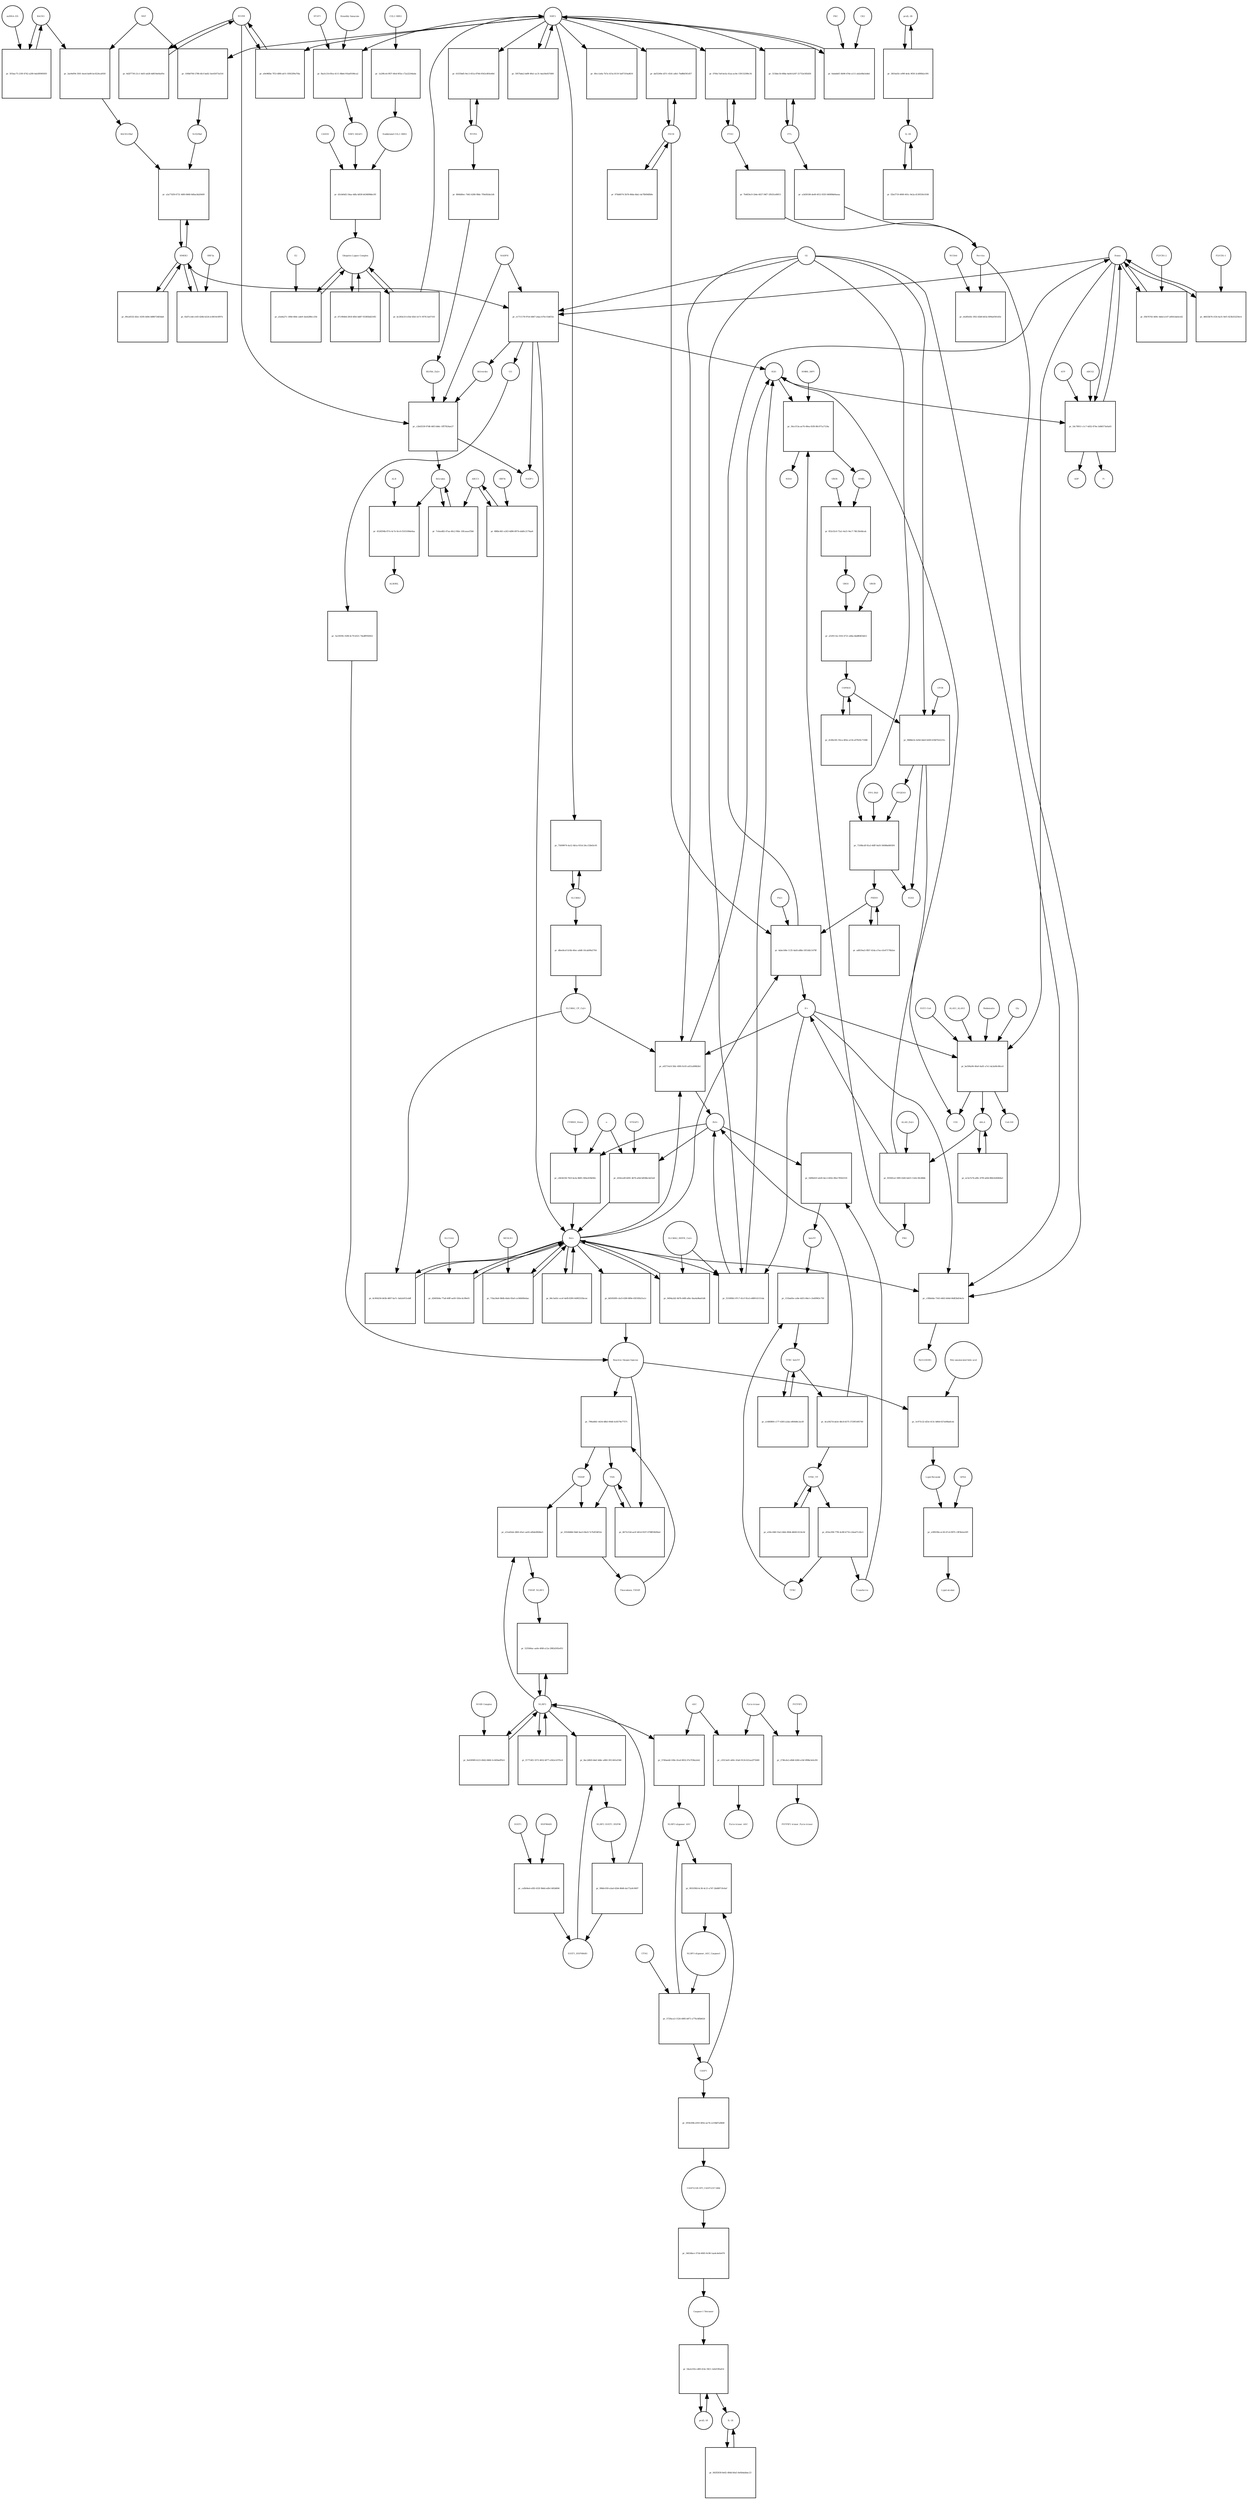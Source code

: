 strict digraph  {
Heme [annotation="urn_miriam_obo.chebi_CHEBI%3A30413", bipartite=0, cls="simple chemical", fontsize=4, label=Heme, shape=circle];
"pr_e1711178-97e4-4867-a4aa-b7fe11b4f32c" [annotation="", bipartite=1, cls=process, fontsize=4, label="pr_e1711178-97e4-4867-a4aa-b7fe11b4f32c", shape=square];
Biliverdin [annotation="urn_miriam_obo.chebi_CHEBI%3A17033", bipartite=0, cls="simple chemical", fontsize=4, label=Biliverdin, shape=circle];
HMOX1 [annotation="", bipartite=0, cls=macromolecule, fontsize=4, label=HMOX1, shape=circle];
O2 [annotation="urn_miriam_obo.chebi_CHEBI%3A15379", bipartite=0, cls="simple chemical", fontsize=4, label=O2, shape=circle];
NADPH [annotation="urn_miriam_obo.chebi_CHEBI%3A16474", bipartite=0, cls="simple chemical", fontsize=4, label=NADPH, shape=circle];
H2O [annotation="urn_miriam_obo.chebi_CHEBI%3A15377", bipartite=0, cls="simple chemical", fontsize=4, label=H2O, shape=circle];
"Fe2+" [annotation="urn_miriam_obo.chebi_CHEBI%3A29033", bipartite=0, cls="simple chemical", fontsize=4, label="Fe2+", shape=circle];
"NADP+" [annotation="urn_miriam_obo.chebi_CHEBI%3A18009", bipartite=0, cls="simple chemical", fontsize=4, label="NADP+", shape=circle];
CO [annotation="urn_miriam_obo.chebi_CHEBI%3A17245", bipartite=0, cls="simple chemical", fontsize=4, label=CO, shape=circle];
"pr_05b76742-469c-4ded-a147-a8561da0a1d2" [annotation="", bipartite=1, cls=process, fontsize=4, label="pr_05b76742-469c-4ded-a147-a8561da0a1d2", shape=square];
"FLVCR1-2" [annotation=urn_miriam_uniprot_Q9Y5Y0, bipartite=0, cls=macromolecule, fontsize=4, label="FLVCR1-2", shape=circle];
"pr_c2b43539-97d8-44f3-bb6c-1fff7824ae27" [annotation="", bipartite=1, cls=process, fontsize=4, label="pr_c2b43539-97d8-44f3-bb6c-1fff7824ae27", shape=square];
Bilirubin [annotation="urn_miriam_obo.chebi_CHEBI%3A16990", bipartite=0, cls="simple chemical", fontsize=4, label=Bilirubin, shape=circle];
BLVRB [annotation=urn_miriam_uniprot_P30043, bipartite=0, cls=macromolecule, fontsize=4, label=BLVRB, shape=circle];
"BLVRA_Zn2+" [annotation="urn_miriam_obo.chebi_CHEBI%3A29805|urn_miriam_uniprot_P53004", bipartite=0, cls=complex, fontsize=4, label="BLVRA_Zn2+", shape=circle];
"pr_7c6ea482-47aa-40c2-9fdc-10fcaeacf5b6" [annotation="", bipartite=1, cls=process, fontsize=4, label="pr_7c6ea482-47aa-40c2-9fdc-10fcaeacf5b6", shape=square];
ABCC1 [annotation="", bipartite=0, cls=macromolecule, fontsize=4, label=ABCC1, shape=circle];
"pr_4526594b-f57e-4c7e-9cc6-f103109de6aa" [annotation="", bipartite=1, cls=process, fontsize=4, label="pr_4526594b-f57e-4c7e-9cc6-f103109de6aa", shape=square];
ALB [annotation=urn_miriam_uniprot_P02768, bipartite=0, cls=macromolecule, fontsize=4, label=ALB, shape=circle];
"ALB/BIL" [annotation="urn_miriam_uniprot_P02768|urn_miriam_obo.chebi_CHEBI%3A16990", bipartite=0, cls=complex, fontsize=4, label="ALB/BIL", shape=circle];
NRF2 [annotation="", bipartite=0, cls=macromolecule, fontsize=4, label=NRF2, shape=circle];
"pr_100b0760-2786-4fcf-ba82-3ee45073a516" [annotation="", bipartite=1, cls=process, fontsize=4, label="pr_100b0760-2786-4fcf-ba82-3ee45073a516", shape=square];
MAF [annotation=urn_miriam_uniprot_O75444, bipartite=0, cls=macromolecule, fontsize=4, label=MAF, shape=circle];
"Nrf2/Maf" [annotation="", bipartite=0, cls=complex, fontsize=4, label="Nrf2/Maf", shape=circle];
"pr_2ae9ef94-3501-4ea4-ba90-bc0224caf450" [annotation="", bipartite=1, cls=process, fontsize=4, label="pr_2ae9ef94-3501-4ea4-ba90-bc0224caf450", shape=square];
BACH1 [annotation=urn_miriam_uniprot_O14867, bipartite=0, cls=macromolecule, fontsize=4, label=BACH1, shape=circle];
"BACH1/Maf" [annotation="", bipartite=0, cls=complex, fontsize=4, label="BACH1/Maf", shape=circle];
"pr_5f1bac75-21f0-4742-a200-0ab3f0905f05" [annotation="", bipartite=1, cls=process, fontsize=4, label="pr_5f1bac75-21f0-4742-a200-0ab3f0905f05", shape=square];
"miRNA-155" [annotation=urn_miriam_ncbigene_406947, bipartite=0, cls="nucleic acid feature", fontsize=4, label="miRNA-155", shape=circle];
"pr_a3a77d39-6731-44f6-8468-0d0acbb20409" [annotation="", bipartite=1, cls=process, fontsize=4, label="pr_a3a77d39-6731-44f6-8468-0d0acbb20409", shape=square];
PRIN9 [annotation="urn_miriam_obo.chebi_CHEBI%3A15430", bipartite=0, cls="simple chemical", fontsize=4, label=PRIN9, shape=circle];
"pr_4abe148e-1135-4afd-a8bb-1851db11478f" [annotation="", bipartite=1, cls=process, fontsize=4, label="pr_4abe148e-1135-4afd-a8bb-1851db11478f", shape=square];
FECH [annotation=urn_miriam_uniprot_P22830, bipartite=0, cls=macromolecule, fontsize=4, label=FECH, shape=circle];
"Pb2+" [annotation="urn_miriam_obo.chebi_CHEBI%3A27889", bipartite=0, cls="simple chemical", fontsize=4, label="Pb2+", shape=circle];
"H+" [annotation="urn_miriam_obo.chebi_CHEBI%3A15378", bipartite=0, cls="simple chemical", fontsize=4, label="H+", shape=circle];
"SUCC-CoA" [annotation="urn_miriam_obo.chebi_CHEBI%3A57292", bipartite=0, cls="simple chemical", fontsize=4, label="SUCC-CoA", shape=circle];
"pr_be594a94-40a0-4a81-a7e1-da3a06c86ce5" [annotation="", bipartite=1, cls=process, fontsize=4, label="pr_be594a94-40a0-4a81-a7e1-da3a06c86ce5", shape=square];
dALA [annotation="urn_miriam_obo.chebi_CHEBI%3A356416", bipartite=0, cls="simple chemical", fontsize=4, label=dALA, shape=circle];
ALAS1_ALAS2 [annotation="urn_miriam_uniprot_P13196|urn_miriam_uniprot_P22557", bipartite=0, cls=complex, fontsize=4, label=ALAS1_ALAS2, shape=circle];
Panhematin [annotation="urn_miriam_obo.chebi_CHEBI%3A50385", bipartite=0, cls="simple chemical", fontsize=4, label=Panhematin, shape=circle];
Gly [annotation="urn_miriam_obo.chebi_CHEBI%3A57305", bipartite=0, cls="simple chemical", fontsize=4, label=Gly, shape=circle];
"CoA-SH" [annotation="urn_miriam_obo.chebi_CHEBI%3A15346", bipartite=0, cls="simple chemical", fontsize=4, label="CoA-SH", shape=circle];
CO2 [annotation="urn_miriam_obo.chebi_CHEBI%3A16526", bipartite=0, cls="simple chemical", fontsize=4, label=CO2, shape=circle];
"pr_fba3c214-ffea-4111-8bb4-91baf0186ca2" [annotation="", bipartite=1, cls=process, fontsize=4, label="pr_fba3c214-ffea-4111-8bb4-91baf0186ca2", shape=square];
KEAP1 [annotation=urn_miriam_uniprot_Q14145, bipartite=0, cls=macromolecule, fontsize=4, label=KEAP1, shape=circle];
NRF2_KEAP1 [annotation="urn_miriam_uniprot_Q14145|urn_miriam_uniprot_Q16236", bipartite=0, cls=complex, fontsize=4, label=NRF2_KEAP1, shape=circle];
"Dimethly fumarate" [annotation="urn_miriam_obo.chebi_CHEBI%3A76004", bipartite=0, cls="simple chemical", fontsize=4, label="Dimethly fumarate", shape=circle];
"Ubiquitin Ligase Complex" [annotation="urn_miriam_uniprot_Q14145|urn_miriam_uniprot_Q15843|urn_miriam_uniprot_Q13618|urn_miriam_uniprot_P62877|urn_miriam_uniprot_Q16236|urn_miriam_uniprot_P0CG48|urn_miriam_pubmed_19940261|urn_miriam_interpro_IPR000608", bipartite=0, cls=complex, fontsize=4, label="Ubiquitin Ligase Complex", shape=circle];
"pr_67c9040d-2818-4fb5-bd87-93385bd210f2" [annotation="", bipartite=1, cls=process, fontsize=4, label="pr_67c9040d-2818-4fb5-bd87-93385bd210f2", shape=square];
"pr_f03581a2-59f0-43d5-bd23-11d2c30c88db" [annotation="", bipartite=1, cls=process, fontsize=4, label="pr_f03581a2-59f0-43d5-bd23-11d2c30c88db", shape=square];
PBG [annotation="urn_miriam_obo.chebi_CHEBI%3A58126", bipartite=0, cls="simple chemical", fontsize=4, label=PBG, shape=circle];
"ALAD_Zn2+" [annotation="urn_miriam_uniprot_P13716|urn_miriam_obo.chebi_CHEBI%3A29105", bipartite=0, cls=complex, fontsize=4, label="ALAD_Zn2+", shape=circle];
"pr_56ccf13a-ae76-49ea-81f8-80c971a7124a" [annotation="", bipartite=1, cls=process, fontsize=4, label="pr_56ccf13a-ae76-49ea-81f8-80c971a7124a", shape=square];
HMBL [annotation="urn_miriam_obo.chebi_CHEBI%3A57845", bipartite=0, cls="simple chemical", fontsize=4, label=HMBL, shape=circle];
HMBS_DIPY [annotation="urn_miriam_obo.chebi_CHEBI%3A36319|urn_miriam_uniprot_P08397", bipartite=0, cls=complex, fontsize=4, label=HMBS_DIPY, shape=circle];
"NH4+" [annotation="urn_miriam_obo.chebi_CHEBI%3A28938", bipartite=0, cls="simple chemical", fontsize=4, label="NH4+", shape=circle];
"pr_852cf2c0-72a1-4e21-9ec7-74fc5fe6dcab" [annotation="", bipartite=1, cls=process, fontsize=4, label="pr_852cf2c0-72a1-4e21-9ec7-74fc5fe6dcab", shape=square];
URO3 [annotation="urn_miriam_obo.chebi_CHEBI%3A15437", bipartite=0, cls="simple chemical", fontsize=4, label=URO3, shape=circle];
UROS [annotation=urn_miriam_uniprot_P10746, bipartite=0, cls=macromolecule, fontsize=4, label=UROS, shape=circle];
"pr_a529113a-3102-4721-a6ba-bbd8fdf24d12" [annotation="", bipartite=1, cls=process, fontsize=4, label="pr_a529113a-3102-4721-a6ba-bbd8fdf24d12", shape=square];
COPRO3 [annotation="urn_miriam_obo.chebi_CHEBI%3A15439", bipartite=0, cls="simple chemical", fontsize=4, label=COPRO3, shape=circle];
UROD [annotation=urn_miriam_uniprot_P06132, bipartite=0, cls=macromolecule, fontsize=4, label=UROD, shape=circle];
"pr_f888dcfe-b20d-4de9-b569-639d7622231c" [annotation="", bipartite=1, cls=process, fontsize=4, label="pr_f888dcfe-b20d-4de9-b569-639d7622231c", shape=square];
PPGEN9 [annotation="urn_miriam_obo.chebi_CHEBI%3A15435", bipartite=0, cls="simple chemical", fontsize=4, label=PPGEN9, shape=circle];
CPOX [annotation=urn_miriam_uniprot_P36551, bipartite=0, cls=macromolecule, fontsize=4, label=CPOX, shape=circle];
H2O2 [annotation="urn_miriam_obo.chebi_CHEBI%3A16240", bipartite=0, cls="simple chemical", fontsize=4, label=H2O2, shape=circle];
"pr_7330bcdf-81a3-46ff-9a03-56088a8603f4" [annotation="", bipartite=1, cls=process, fontsize=4, label="pr_7330bcdf-81a3-46ff-9a03-56088a8603f4", shape=square];
PPO_FAD [annotation="urn_miriam_obo.chebi_CHEBI%3A16238|urn_miriam_uniprot_P50336", bipartite=0, cls=complex, fontsize=4, label=PPO_FAD, shape=circle];
"pr_5957bda2-bd9f-49a1-ac31-4aa56e837d00" [annotation="", bipartite=1, cls=process, fontsize=4, label="pr_5957bda2-bd9f-49a1-ac31-4aa56e837d00", shape=square];
"pr_ec5e7e7b-af8c-47f9-afd4-88424260b9a5" [annotation="", bipartite=1, cls="uncertain process", fontsize=4, label="pr_ec5e7e7b-af8c-47f9-afd4-88424260b9a5", shape=square];
"pr_d149e301-93ca-483e-a154-a97829c71908" [annotation="", bipartite=1, cls="uncertain process", fontsize=4, label="pr_d149e301-93ca-483e-a154-a97829c71908", shape=square];
"pr_ad819ea5-0fb7-41da-a7ea-e5e47176b2ee" [annotation="", bipartite=1, cls="uncertain process", fontsize=4, label="pr_ad819ea5-0fb7-41da-a7ea-e5e47176b2ee", shape=square];
"Poly-unsaturated fatty acid" [annotation="urn_miriam_obo.chebi_CHEBI%3A26208", bipartite=0, cls="simple chemical", fontsize=4, label="Poly-unsaturated fatty acid", shape=circle];
"pr_3c073c22-d25e-413c-b80d-027a00ba6cdc" [annotation="", bipartite=1, cls=process, fontsize=4, label="pr_3c073c22-d25e-413c-b80d-027a00ba6cdc", shape=square];
"Lipid Peroxide" [annotation="urn_miriam_obo.chebi_CHEBI%3A61051", bipartite=0, cls="simple chemical", fontsize=4, label="Lipid Peroxide", shape=circle];
"Reactive Oxygen Species" [annotation="urn_miriam_obo.chebi_CHEBI%3A26523", bipartite=0, cls="simple chemical", fontsize=4, label="Reactive Oxygen Species", shape=circle];
"pr_c5fbb44a-7343-4463-b04d-06df2b454e3c" [annotation="", bipartite=1, cls=process, fontsize=4, label="pr_c5fbb44a-7343-4463-b04d-06df2b454e3c", shape=square];
"Fe(3+)O(OH)" [annotation="urn_miriam_obo.chebi_CHEBI%3A78619", bipartite=0, cls="simple chemical", fontsize=4, label="Fe(3+)O(OH)", shape=circle];
Ferritin [annotation=urn_miriam_uniprot_P02794, bipartite=0, cls=complex, fontsize=4, label=Ferritin, shape=circle];
"pr_6c904256-b63b-4807-ba7c-3ab2e915cddf" [annotation="", bipartite=1, cls=process, fontsize=4, label="pr_6c904256-b63b-4807-ba7c-3ab2e915cddf", shape=square];
"SLC40A1_CP_Cu2+" [annotation="urn_miriam_uniprot_P00450|urn_miriam_uniprot_Q9NP59|urn_miriam_obo.chebi_CHEBI%3A29036", bipartite=0, cls=complex, fontsize=4, label="SLC40A1_CP_Cu2+", shape=circle];
"pr_e65714c8-5fdc-49f4-9c65-a431a498b5b1" [annotation="", bipartite=1, cls=process, fontsize=4, label="pr_e65714c8-5fdc-49f4-9c65-a431a498b5b1", shape=square];
"Fe3+" [annotation="urn_miriam_obo.chebi_CHEBI%3A29034", bipartite=0, cls="simple chemical", fontsize=4, label="Fe3+", shape=circle];
SLC40A1 [annotation=urn_miriam_ncbigene_30061, bipartite=0, cls="nucleic acid feature", fontsize=4, label=SLC40A1, shape=circle];
"pr_75699074-4a12-4b1a-931d-24cc53b43c05" [annotation="", bipartite=1, cls=process, fontsize=4, label="pr_75699074-4a12-4b1a-931d-24cc53b43c05", shape=square];
FTH1 [annotation=urn_miriam_ncbigene_2495, bipartite=0, cls="nucleic acid feature", fontsize=4, label=FTH1, shape=circle];
"pr_0764c7a8-be5a-41aa-ac8e-159132398c34" [annotation="", bipartite=1, cls=process, fontsize=4, label="pr_0764c7a8-be5a-41aa-ac8e-159132398c34", shape=square];
FTL [annotation=urn_miriam_ncbigene_2512, bipartite=0, cls="nucleic acid feature", fontsize=4, label=FTL, shape=circle];
"pr_515bbc54-68ba-4a0d-b347-21752e585d56" [annotation="", bipartite=1, cls=process, fontsize=4, label="pr_515bbc54-68ba-4a0d-b347-21752e585d56", shape=square];
"pr_7b4654c9-1b4e-4027-94f7-1ffd31e80f15" [annotation="", bipartite=1, cls=process, fontsize=4, label="pr_7b4654c9-1b4e-4027-94f7-1ffd31e80f15", shape=square];
"pr_a3d30180-de49-4f12-935f-04089bb9aeaa" [annotation="", bipartite=1, cls=process, fontsize=4, label="pr_a3d30180-de49-4f12-935f-04089bb9aeaa", shape=square];
"pr_daf3249e-d37c-4541-a4b1-7bd8bf361d57" [annotation="", bipartite=1, cls=process, fontsize=4, label="pr_daf3249e-d37c-4541-a4b1-7bd8bf361d57", shape=square];
"pr_97bb8074-5b78-48da-8da1-de7fb09dfb9e" [annotation="", bipartite=1, cls=process, fontsize=4, label="pr_97bb8074-5b78-48da-8da1-de7fb09dfb9e", shape=square];
"pr_09ca6532-d2ec-4295-b49e-b88672483da6" [annotation="", bipartite=1, cls=process, fontsize=4, label="pr_09ca6532-d2ec-4295-b49e-b88672483da6", shape=square];
BLVRA [annotation=urn_miriam_ncbigene_644, bipartite=0, cls="nucleic acid feature", fontsize=4, label=BLVRA, shape=circle];
"pr_61f35bd5-9ec3-451a-87b6-0543c893e40d" [annotation="", bipartite=1, cls=process, fontsize=4, label="pr_61f35bd5-9ec3-451a-87b6-0543c893e40d", shape=square];
"pr_a9e96fbe-7f53-4f80-ab7c-93923f9a7f4a" [annotation="", bipartite=1, cls=process, fontsize=4, label="pr_a9e96fbe-7f53-4f80-ab7c-93923f9a7f4a", shape=square];
"pr_6d2f7730-21c1-4d1f-ab28-4d819a64a95e" [annotation="", bipartite=1, cls=process, fontsize=4, label="pr_6d2f7730-21c1-4d1f-ab28-4d819a64a95e", shape=square];
"pr_8846d0ec-7d43-4280-98dc-7f0efb5de1d4" [annotation="", bipartite=1, cls=process, fontsize=4, label="pr_8846d0ec-7d43-4280-98dc-7f0efb5de1d4", shape=square];
"pr_d8ee8cef-b14b-40ec-a6d6-16cab99a5764" [annotation="", bipartite=1, cls=process, fontsize=4, label="pr_d8ee8cef-b14b-40ec-a6d6-16cab99a5764", shape=square];
"pr_eb285d3e-1f62-42b8-b63a-fd94a0561d5e" [annotation="", bipartite=1, cls=process, fontsize=4, label="pr_eb285d3e-1f62-42b8-b63a-fd94a0561d5e", shape=square];
NCOA4 [annotation=urn_miriam_uniprot_Q13772, bipartite=0, cls=macromolecule, fontsize=4, label=NCOA4, shape=circle];
"pr_c8434336-7fe9-4a3a-8685-360a203bf40c" [annotation="", bipartite=1, cls=process, fontsize=4, label="pr_c8434336-7fe9-4a3a-8685-360a203bf40c", shape=square];
CYBRD1_Heme [annotation="urn_miriam_uniprot_Q53TN4|urn_miriam_obo.chebi_CHEBI%3A30413", bipartite=0, cls=complex, fontsize=4, label=CYBRD1_Heme, shape=circle];
"e-" [annotation="urn_miriam_obo.chebi_CHEBI%3A10545", bipartite=0, cls="simple chemical", fontsize=4, label="e-", shape=circle];
"pr_d2605b9a-77a8-40ff-ae05-55fec4c99e01" [annotation="", bipartite=1, cls=process, fontsize=4, label="pr_d2605b9a-77a8-40ff-ae05-55fec4c99e01", shape=square];
SLC11A2 [annotation=urn_miriam_uniprot_P49281, bipartite=0, cls=macromolecule, fontsize=4, label=SLC11A2, shape=circle];
"pr_e3f8199a-ec30-47cd-997f-c3ff3b2ee5f9" [annotation="", bipartite=1, cls=process, fontsize=4, label="pr_e3f8199a-ec30-47cd-997f-c3ff3b2ee5f9", shape=square];
"Lipid alcohol" [annotation="urn_miriam_obo.chebi_CHEBI%3A24026", bipartite=0, cls="simple chemical", fontsize=4, label="Lipid alcohol", shape=circle];
GPX4 [annotation=urn_miriam_uniprot_P36969, bipartite=0, cls=macromolecule, fontsize=4, label=GPX4, shape=circle];
"pr_92d7ccdd-ce05-426b-b224-ec8610c6f97e" [annotation="", bipartite=1, cls=process, fontsize=4, label="pr_92d7ccdd-ce05-426b-b224-ec8610c6f97e", shape=square];
ORF3a [annotation="urn_miriam_uniprot_P0DTC3|urn_miriam_taxonomy_2697049", bipartite=0, cls=macromolecule, fontsize=4, label=ORF3a, shape=circle];
"pr_b8185095-cbc9-43f6-889e-65f185b31a1c" [annotation="", bipartite=1, cls=process, fontsize=4, label="pr_b8185095-cbc9-43f6-889e-65f185b31a1c", shape=square];
"pr_886bc461-e263-4d96-8974-ebd0c2179aa6" [annotation="", bipartite=1, cls=process, fontsize=4, label="pr_886bc461-e263-4d96-8974-ebd0c2179aa6", shape=square];
ORF9c [annotation=urn_miriam_taxonomy_2697049, bipartite=0, cls=macromolecule, fontsize=4, label=ORF9c, shape=circle];
CUL3_RBX1 [annotation="urn_miriam_uniprot_Q13618|urn_miriam_uniprot_P62877", bipartite=0, cls=complex, fontsize=4, label=CUL3_RBX1, shape=circle];
"pr_1a29fce4-9f37-4fed-9f3a-c72a22244ada" [annotation="", bipartite=1, cls=process, fontsize=4, label="pr_1a29fce4-9f37-4fed-9f3a-c72a22244ada", shape=square];
"Neddylated CUL3_RBX1" [annotation="urn_miriam_uniprot_Q15843|urn_miriam_uniprot_Q13618|urn_miriam_uniprot_P62877", bipartite=0, cls=complex, fontsize=4, label="Neddylated CUL3_RBX1", shape=circle];
"pr_00cc1a6a-7b7a-415a-8119-5a87310ad616" [annotation="", bipartite=1, cls=process, fontsize=4, label="pr_00cc1a6a-7b7a-415a-8119-5a87310ad616", shape=square];
"pr_d3cb64d5-54aa-4dfa-b838-b434898de1f0" [annotation="", bipartite=1, cls=process, fontsize=4, label="pr_d3cb64d5-54aa-4dfa-b838-b434898de1f0", shape=square];
CAND1 [annotation=urn_miriam_uniprot_Q86VP6, bipartite=0, cls=macromolecule, fontsize=4, label=CAND1, shape=circle];
E2 [annotation=urn_miriam_interpro_IPR000608, bipartite=0, cls=macromolecule, fontsize=4, label=E2, shape=circle];
"pr_a5a8a27c-180d-49dc-ade9-3aeb288cc25b" [annotation="", bipartite=1, cls=process, fontsize=4, label="pr_a5a8a27c-180d-49dc-ade9-3aeb288cc25b", shape=square];
"pr_0ababbf1-6b96-47de-a111-ab2e68a5ebb1" [annotation="", bipartite=1, cls=process, fontsize=4, label="pr_0ababbf1-6b96-47de-a111-ab2e68a5ebb1", shape=square];
PKC [annotation="urn_miriam_pubmed_12198130|urn_miriam_interpro_IPR012233", bipartite=0, cls=macromolecule, fontsize=4, label=PKC, shape=circle];
CK2 [annotation="", bipartite=0, cls=macromolecule, fontsize=4, label=CK2, shape=circle];
"pr_46633b76-cf24-4a31-9ef1-823b352256c4" [annotation="", bipartite=1, cls=process, fontsize=4, label="pr_46633b76-cf24-4a31-9ef1-823b352256c4", shape=square];
"FLVCR1-1" [annotation=urn_miriam_uniprot_Q9Y5Y0, bipartite=0, cls=macromolecule, fontsize=4, label="FLVCR1-1", shape=circle];
"pr_54c78911-c1c7-4d52-874e-5d46573e0a63" [annotation="", bipartite=1, cls=process, fontsize=4, label="pr_54c78911-c1c7-4d52-874e-5d46573e0a63", shape=square];
ABCG2 [annotation=urn_miriam_uniprot_Q9UNQ0, bipartite=0, cls="macromolecule multimer", fontsize=4, label=ABCG2, shape=circle];
ATP [annotation="urn_miriam_obo.chebi_CHEBI%3A30616", bipartite=0, cls="simple chemical", fontsize=4, label=ATP, shape=circle];
Pi [annotation="urn_miriam_obo.chebi_CHEBI%3A18367", bipartite=0, cls="simple chemical", fontsize=4, label=Pi, shape=circle];
ADP [annotation="urn_miriam_obo.chebi_CHEBI%3A456216", bipartite=0, cls="simple chemical", fontsize=4, label=ADP, shape=circle];
"pr_9494a2d2-4b7b-44f6-afbc-8aa4a9ba61d6" [annotation="", bipartite=1, cls=process, fontsize=4, label="pr_9494a2d2-4b7b-44f6-afbc-8aa4a9ba61d6", shape=square];
"SLC40A1_HEPH_Cu2+" [annotation="urn_miriam_uniprot_Q9BQS7|urn_miriam_uniprot_Q9NP59|urn_miriam_obo.chebi_CHEBI%3A28694", bipartite=0, cls=complex, fontsize=4, label="SLC40A1_HEPH_Cu2+", shape=circle];
"pr_f21000b1-87c7-41cf-91a3-e889141151da" [annotation="", bipartite=1, cls=process, fontsize=4, label="pr_f21000b1-87c7-41cf-91a3-e889141151da", shape=square];
"pr_5499e61f-ab29-4ec2-b92e-89a178562318" [annotation="", bipartite=1, cls=process, fontsize=4, label="pr_5499e61f-ab29-4ec2-b92e-89a178562318", shape=square];
Transferrin [annotation=urn_miriam_uniprot_P02787, bipartite=0, cls=macromolecule, fontsize=4, label=Transferrin, shape=circle];
holoTF [annotation="urn_miriam_uniprot_P02787|urn_miriam_obo.chebi_CHEBI%3A29034", bipartite=0, cls=complex, fontsize=4, label=holoTF, shape=circle];
TFRC [annotation=urn_miriam_uniprot_P02786, bipartite=0, cls="macromolecule multimer", fontsize=4, label=TFRC, shape=circle];
"pr_151ba65e-ce8e-4d15-84e1-c3e49963c750" [annotation="", bipartite=1, cls=process, fontsize=4, label="pr_151ba65e-ce8e-4d15-84e1-c3e49963c750", shape=square];
TFRC_holoTF [annotation="urn_miriam_uniprot_P02787|urn_miriam_obo.chebi_CHEBI%3A29034|urn_miriam_uniprot_P02786", bipartite=0, cls=complex, fontsize=4, label=TFRC_holoTF, shape=circle];
"pr_a1480800-c177-4305-a2da-e80448c2ac0f" [annotation="", bipartite=1, cls=process, fontsize=4, label="pr_a1480800-c177-4305-a2da-e80448c2ac0f", shape=square];
"pr_4ca3627d-da5e-48c8-b575-3729f1495740" [annotation="", bipartite=1, cls=process, fontsize=4, label="pr_4ca3627d-da5e-48c8-b575-3729f1495740", shape=square];
TFRC_TF [annotation="urn_miriam_uniprot_P02787|urn_miriam_uniprot_P02786", bipartite=0, cls=complex, fontsize=4, label=TFRC_TF, shape=circle];
"pr_d1fdced9-b091-4676-af4d-b858bc4ef2e8" [annotation="", bipartite=1, cls=process, fontsize=4, label="pr_d1fdced9-b091-4676-af4d-b858bc4ef2e8", shape=square];
STEAP3 [annotation=urn_miriam_uniprot_Q658P3, bipartite=0, cls=macromolecule, fontsize=4, label=STEAP3, shape=circle];
"pr_71ba34e6-9b0b-44eb-93a0-ce346600ebac" [annotation="", bipartite=1, cls=process, fontsize=4, label="pr_71ba34e6-9b0b-44eb-93a0-ce346600ebac", shape=square];
MCOLN1 [annotation=urn_miriam_uniprot_Q9GZU1, bipartite=0, cls=macromolecule, fontsize=4, label=MCOLN1, shape=circle];
"pr_66c3a02c-ecef-4ef8-8395-649f2555bcee" [annotation="", bipartite=1, cls=process, fontsize=4, label="pr_66c3a02c-ecef-4ef8-8395-649f2555bcee", shape=square];
"pr_a59cc840-53a3-4bfe-8fd4-db9411fc0e3d" [annotation="", bipartite=1, cls=process, fontsize=4, label="pr_a59cc840-53a3-4bfe-8fd4-db9411fc0e3d", shape=square];
"pr_d55ecf06-77f6-4c88-b77d-c24aef7c20c2" [annotation="", bipartite=1, cls=process, fontsize=4, label="pr_d55ecf06-77f6-4c88-b77d-c24aef7c20c2", shape=square];
"pr_bc283e33-e35d-43b1-b17c-f07fc3a47103" [annotation="", bipartite=1, cls=process, fontsize=4, label="pr_bc283e33-e35d-43b1-b17c-f07fc3a47103", shape=square];
Thioredoxin_TXNIP [annotation="urn_miriam_uniprot_P10599|urn_miriam_uniprot_Q9H3M7", bipartite=0, cls=complex, fontsize=4, label=Thioredoxin_TXNIP, shape=circle];
"pr_799a4841-4434-48b3-90d0-4c8579e77571" [annotation="", bipartite=1, cls=process, fontsize=4, label="pr_799a4841-4434-48b3-90d0-4c8579e77571", shape=square];
TXNIP [annotation=urn_miriam_uniprot_Q9H3M7, bipartite=0, cls=macromolecule, fontsize=4, label=TXNIP, shape=circle];
TXN [annotation=urn_miriam_uniprot_P10599, bipartite=0, cls=macromolecule, fontsize=4, label=TXN, shape=circle];
NLRP3 [annotation=urn_miriam_uniprot_Q96P20, bipartite=0, cls=macromolecule, fontsize=4, label=NLRP3, shape=circle];
"pr_0e45f089-b123-49d2-8484-5c445beff9c6" [annotation="", bipartite=1, cls=process, fontsize=4, label="pr_0e45f089-b123-49d2-8484-5c445beff9c6", shape=square];
"Nf-KB Complex" [annotation="urn_miriam_uniprot_P19838|urn_miriam_uniprot_Q04206|urn_miriam_uniprot_Q00653", bipartite=0, cls=complex, fontsize=4, label="Nf-KB Complex", shape=circle];
"pr_f17714f2-3372-4652-bf77-e562e147f5c6" [annotation="", bipartite=1, cls=process, fontsize=4, label="pr_f17714f2-3372-4652-bf77-e562e147f5c6", shape=square];
"pr_6673c53d-aa1f-461d-9107-0788f382f6ed" [annotation="", bipartite=1, cls=process, fontsize=4, label="pr_6673c53d-aa1f-461d-9107-0788f382f6ed", shape=square];
"pr_03549d8d-5bbf-4ae3-84c8-7e7b3f34f52e" [annotation="", bipartite=1, cls=process, fontsize=4, label="pr_03549d8d-5bbf-4ae3-84c8-7e7b3f34f52e", shape=square];
HSP90AB1 [annotation=urn_miriam_uniprot_P08238, bipartite=0, cls=macromolecule, fontsize=4, label=HSP90AB1, shape=circle];
"pr_cefb04e4-ef83-433f-9b6d-ed9c1483d696" [annotation="", bipartite=1, cls=process, fontsize=4, label="pr_cefb04e4-ef83-433f-9b6d-ed9c1483d696", shape=square];
SUGT1 [annotation=urn_miriam_uniprot_Q9Y2Z0, bipartite=0, cls=macromolecule, fontsize=4, label=SUGT1, shape=circle];
SUGT1_HSP90AB1 [annotation="urn_miriam_uniprot_P08238|urn_miriam_uniprot_Q9Y2Z0", bipartite=0, cls=complex, fontsize=4, label=SUGT1_HSP90AB1, shape=circle];
"pr_8ac2dfd5-b4ef-4dbc-a960-3911461ef346" [annotation="", bipartite=1, cls=process, fontsize=4, label="pr_8ac2dfd5-b4ef-4dbc-a960-3911461ef346", shape=square];
NLRP3_SUGT1_HSP90 [annotation="urn_miriam_uniprot_P08238|urn_miriam_uniprot_Q96P20|urn_miriam_uniprot_Q9Y2Z0", bipartite=0, cls=complex, fontsize=4, label=NLRP3_SUGT1_HSP90, shape=circle];
"pr_e51a83eb-2865-45a1-aa92-af6de0f60be5" [annotation="", bipartite=1, cls=process, fontsize=4, label="pr_e51a83eb-2865-45a1-aa92-af6de0f60be5", shape=square];
TXNIP_NLRP3 [annotation="urn_miriam_uniprot_Q9H3M7|urn_miriam_uniprot_Q96P20", bipartite=0, cls=complex, fontsize=4, label=TXNIP_NLRP3, shape=circle];
"pr_5740aedd-100e-41a4-9832-07a7f38a2eb2" [annotation="", bipartite=1, cls=process, fontsize=4, label="pr_5740aedd-100e-41a4-9832-07a7f38a2eb2", shape=square];
ASC [annotation=urn_miriam_uniprot_Q9ULZ3, bipartite=0, cls=macromolecule, fontsize=4, label=ASC, shape=circle];
"NLRP3 oligomer_ASC" [annotation="urn_miriam_uniprot_Q9ULZ3|urn_miriam_obo.chebi_CHEBI%3A36080", bipartite=0, cls=complex, fontsize=4, label="NLRP3 oligomer_ASC", shape=circle];
"pr_9931f0fd-6c36-4c21-a747-2b488719c6ef" [annotation="", bipartite=1, cls=process, fontsize=4, label="pr_9931f0fd-6c36-4c21-a747-2b488719c6ef", shape=square];
CASP1 [annotation=urn_miriam_uniprot_P29466, bipartite=0, cls=macromolecule, fontsize=4, label=CASP1, shape=circle];
"NLRP3 oligomer_ASC_Caspase1" [annotation="urn_miriam_uniprot_P29466|urn_miriam_uniprot_Q9ULZ3", bipartite=0, cls=complex, fontsize=4, label="NLRP3 oligomer_ASC_Caspase1", shape=circle];
"pr_c9313a01-e60c-43a0-9124-621aa2f75049" [annotation="", bipartite=1, cls=process, fontsize=4, label="pr_c9313a01-e60c-43a0-9124-621aa2f75049", shape=square];
"Pyrin trimer" [annotation=urn_miriam_uniprot_O15553, bipartite=0, cls=complex, fontsize=4, label="Pyrin trimer", shape=circle];
"Pyrin trimer_ASC" [annotation="urn_miriam_uniprot_O15553|urn_miriam_uniprot_Q9ULZ3", bipartite=0, cls=complex, fontsize=4, label="Pyrin trimer_ASC", shape=circle];
"pr_274fa3e2-e8b8-4266-a1bf-0f88e3efa391" [annotation="", bipartite=1, cls=process, fontsize=4, label="pr_274fa3e2-e8b8-4266-a1bf-0f88e3efa391", shape=square];
PSTPIP1 [annotation=urn_miriam_uniprot_O43586, bipartite=0, cls="macromolecule multimer", fontsize=4, label=PSTPIP1, shape=circle];
"PSTPIP1 trimer_Pyrin trimer" [annotation="urn_miriam_uniprot_O15553|urn_miriam_uniprot_O43586", bipartite=0, cls=complex, fontsize=4, label="PSTPIP1 trimer_Pyrin trimer", shape=circle];
"pr_5729aca3-1526-4085-b871-a776cbfbb62d" [annotation="", bipartite=1, cls=process, fontsize=4, label="pr_5729aca3-1526-4085-b871-a776cbfbb62d", shape=square];
CTSG [annotation=urn_miriam_uniprot_P08311, bipartite=0, cls=macromolecule, fontsize=4, label=CTSG, shape=circle];
"pr_5f59c69b-e910-495e-ae74-ce10b87a9668" [annotation="", bipartite=1, cls=process, fontsize=4, label="pr_5f59c69b-e910-495e-ae74-ce10b87a9668", shape=square];
"CASP1(120-197)_CASP1(317-404)" [annotation=urn_miriam_uniprot_P29466, bipartite=0, cls=complex, fontsize=4, label="CASP1(120-197)_CASP1(317-404)", shape=circle];
"pr_34034bce-373d-4005-9c98-1aa4c4e0e670" [annotation="", bipartite=1, cls=process, fontsize=4, label="pr_34034bce-373d-4005-9c98-1aa4c4e0e670", shape=square];
"Caspase-1 Tetramer" [annotation=urn_miriam_uniprot_P29466, bipartite=0, cls="complex multimer", fontsize=4, label="Caspase-1 Tetramer", shape=circle];
"proIL-1B" [annotation=urn_miriam_uniprot_P01584, bipartite=0, cls=macromolecule, fontsize=4, label="proIL-1B", shape=circle];
"pr_3810a03c-e99f-4e4c-9f30-3c4f80b2c091" [annotation="", bipartite=1, cls=process, fontsize=4, label="pr_3810a03c-e99f-4e4c-9f30-3c4f80b2c091", shape=square];
"IL-1B" [annotation=urn_miriam_uniprot_P01584, bipartite=0, cls=macromolecule, fontsize=4, label="IL-1B", shape=circle];
"pr_f2bcf719-4060-401c-9e2a-d130550c0166" [annotation="", bipartite=1, cls="omitted process", fontsize=4, label="pr_f2bcf719-4060-401c-9e2a-d130550c0166", shape=square];
"pr_525566ac-aa0e-4f48-a12a-2982d185e051" [annotation="", bipartite=1, cls=process, fontsize=4, label="pr_525566ac-aa0e-4f48-a12a-2982d185e051", shape=square];
"proIL-18" [annotation=urn_miriam_uniprot_Q14116, bipartite=0, cls=macromolecule, fontsize=4, label="proIL-18", shape=circle];
"pr_54a2c01b-cd00-414c-9411-2efef1ffad14" [annotation="", bipartite=1, cls=process, fontsize=4, label="pr_54a2c01b-cd00-414c-9411-2efef1ffad14", shape=square];
"IL-18" [annotation=urn_miriam_uniprot_Q14116, bipartite=0, cls=macromolecule, fontsize=4, label="IL-18", shape=circle];
"pr_843f2658-8e62-49dd-b0a5-6e6b4abbac23" [annotation="", bipartite=1, cls="omitted process", fontsize=4, label="pr_843f2658-8e62-49dd-b0a5-6e6b4abbac23", shape=square];
"pr_5a33039c-02f8-4c70-b521-74edff956922" [annotation="", bipartite=1, cls=process, fontsize=4, label="pr_5a33039c-02f8-4c70-b521-74edff956922", shape=square];
"pr_99b0c059-a3ad-42b4-86d6-da172a9c9697" [annotation="", bipartite=1, cls=process, fontsize=4, label="pr_99b0c059-a3ad-42b4-86d6-da172a9c9697", shape=square];
Heme -> "pr_e1711178-97e4-4867-a4aa-b7fe11b4f32c"  [annotation="", interaction_type=consumption];
Heme -> "pr_05b76742-469c-4ded-a147-a8561da0a1d2"  [annotation="", interaction_type=consumption];
Heme -> "pr_be594a94-40a0-4a81-a7e1-da3a06c86ce5"  [annotation=urn_miriam_pubmed_25446301, interaction_type=inhibition];
Heme -> "pr_46633b76-cf24-4a31-9ef1-823b352256c4"  [annotation="", interaction_type=consumption];
Heme -> "pr_54c78911-c1c7-4d52-874e-5d46573e0a63"  [annotation="", interaction_type=consumption];
"pr_e1711178-97e4-4867-a4aa-b7fe11b4f32c" -> Biliverdin  [annotation="", interaction_type=production];
"pr_e1711178-97e4-4867-a4aa-b7fe11b4f32c" -> H2O  [annotation="", interaction_type=production];
"pr_e1711178-97e4-4867-a4aa-b7fe11b4f32c" -> "Fe2+"  [annotation="", interaction_type=production];
"pr_e1711178-97e4-4867-a4aa-b7fe11b4f32c" -> "NADP+"  [annotation="", interaction_type=production];
"pr_e1711178-97e4-4867-a4aa-b7fe11b4f32c" -> CO  [annotation="", interaction_type=production];
Biliverdin -> "pr_c2b43539-97d8-44f3-bb6c-1fff7824ae27"  [annotation="", interaction_type=consumption];
HMOX1 -> "pr_e1711178-97e4-4867-a4aa-b7fe11b4f32c"  [annotation="", interaction_type=catalysis];
HMOX1 -> "pr_a3a77d39-6731-44f6-8468-0d0acbb20409"  [annotation="", interaction_type=consumption];
HMOX1 -> "pr_09ca6532-d2ec-4295-b49e-b88672483da6"  [annotation="", interaction_type=consumption];
HMOX1 -> "pr_92d7ccdd-ce05-426b-b224-ec8610c6f97e"  [annotation="", interaction_type=consumption];
O2 -> "pr_e1711178-97e4-4867-a4aa-b7fe11b4f32c"  [annotation="", interaction_type=consumption];
O2 -> "pr_f888dcfe-b20d-4de9-b569-639d7622231c"  [annotation="", interaction_type=consumption];
O2 -> "pr_7330bcdf-81a3-46ff-9a03-56088a8603f4"  [annotation="", interaction_type=consumption];
O2 -> "pr_c5fbb44a-7343-4463-b04d-06df2b454e3c"  [annotation="", interaction_type=consumption];
O2 -> "pr_e65714c8-5fdc-49f4-9c65-a431a498b5b1"  [annotation="", interaction_type=consumption];
O2 -> "pr_f21000b1-87c7-41cf-91a3-e889141151da"  [annotation="", interaction_type=consumption];
NADPH -> "pr_e1711178-97e4-4867-a4aa-b7fe11b4f32c"  [annotation="", interaction_type=consumption];
NADPH -> "pr_c2b43539-97d8-44f3-bb6c-1fff7824ae27"  [annotation="", interaction_type=consumption];
H2O -> "pr_56ccf13a-ae76-49ea-81f8-80c971a7124a"  [annotation="", interaction_type=consumption];
H2O -> "pr_54c78911-c1c7-4d52-874e-5d46573e0a63"  [annotation="", interaction_type=consumption];
"Fe2+" -> "pr_4abe148e-1135-4afd-a8bb-1851db11478f"  [annotation="", interaction_type=consumption];
"Fe2+" -> "pr_c5fbb44a-7343-4463-b04d-06df2b454e3c"  [annotation="", interaction_type=consumption];
"Fe2+" -> "pr_6c904256-b63b-4807-ba7c-3ab2e915cddf"  [annotation="", interaction_type=consumption];
"Fe2+" -> "pr_e65714c8-5fdc-49f4-9c65-a431a498b5b1"  [annotation="", interaction_type=consumption];
"Fe2+" -> "pr_d2605b9a-77a8-40ff-ae05-55fec4c99e01"  [annotation="", interaction_type=consumption];
"Fe2+" -> "pr_b8185095-cbc9-43f6-889e-65f185b31a1c"  [annotation="urn_miriam_pubmed_26794443|urn_miriam_pubmed_30692038", interaction_type=catalysis];
"Fe2+" -> "pr_9494a2d2-4b7b-44f6-afbc-8aa4a9ba61d6"  [annotation="", interaction_type=consumption];
"Fe2+" -> "pr_f21000b1-87c7-41cf-91a3-e889141151da"  [annotation="", interaction_type=consumption];
"Fe2+" -> "pr_71ba34e6-9b0b-44eb-93a0-ce346600ebac"  [annotation="", interaction_type=consumption];
"Fe2+" -> "pr_66c3a02c-ecef-4ef8-8395-649f2555bcee"  [annotation="", interaction_type=consumption];
CO -> "pr_5a33039c-02f8-4c70-b521-74edff956922"  [annotation="urn_miriam_pubmed_28356568|urn_miriam_pubmed_25770182", interaction_type=inhibition];
"pr_05b76742-469c-4ded-a147-a8561da0a1d2" -> Heme  [annotation="", interaction_type=production];
"FLVCR1-2" -> "pr_05b76742-469c-4ded-a147-a8561da0a1d2"  [annotation="", interaction_type=catalysis];
"pr_c2b43539-97d8-44f3-bb6c-1fff7824ae27" -> Bilirubin  [annotation="", interaction_type=production];
"pr_c2b43539-97d8-44f3-bb6c-1fff7824ae27" -> "NADP+"  [annotation="", interaction_type=production];
Bilirubin -> "pr_7c6ea482-47aa-40c2-9fdc-10fcaeacf5b6"  [annotation="", interaction_type=consumption];
Bilirubin -> "pr_4526594b-f57e-4c7e-9cc6-f103109de6aa"  [annotation="", interaction_type=consumption];
BLVRB -> "pr_c2b43539-97d8-44f3-bb6c-1fff7824ae27"  [annotation="", interaction_type=catalysis];
BLVRB -> "pr_a9e96fbe-7f53-4f80-ab7c-93923f9a7f4a"  [annotation="", interaction_type=consumption];
BLVRB -> "pr_6d2f7730-21c1-4d1f-ab28-4d819a64a95e"  [annotation="", interaction_type=consumption];
"BLVRA_Zn2+" -> "pr_c2b43539-97d8-44f3-bb6c-1fff7824ae27"  [annotation="", interaction_type=catalysis];
"pr_7c6ea482-47aa-40c2-9fdc-10fcaeacf5b6" -> Bilirubin  [annotation="", interaction_type=production];
ABCC1 -> "pr_7c6ea482-47aa-40c2-9fdc-10fcaeacf5b6"  [annotation="", interaction_type=catalysis];
ABCC1 -> "pr_886bc461-e263-4d96-8974-ebd0c2179aa6"  [annotation="", interaction_type=consumption];
"pr_4526594b-f57e-4c7e-9cc6-f103109de6aa" -> "ALB/BIL"  [annotation="", interaction_type=production];
ALB -> "pr_4526594b-f57e-4c7e-9cc6-f103109de6aa"  [annotation="", interaction_type=consumption];
NRF2 -> "pr_100b0760-2786-4fcf-ba82-3ee45073a516"  [annotation="", interaction_type=consumption];
NRF2 -> "pr_fba3c214-ffea-4111-8bb4-91baf0186ca2"  [annotation="", interaction_type=consumption];
NRF2 -> "pr_5957bda2-bd9f-49a1-ac31-4aa56e837d00"  [annotation="", interaction_type=consumption];
NRF2 -> "pr_75699074-4a12-4b1a-931d-24cc53b43c05"  [annotation=urn_miriam_pubmed_30692038, interaction_type=catalysis];
NRF2 -> "pr_0764c7a8-be5a-41aa-ac8e-159132398c34"  [annotation=urn_miriam_pubmed_30692038, interaction_type=catalysis];
NRF2 -> "pr_515bbc54-68ba-4a0d-b347-21752e585d56"  [annotation=urn_miriam_pubmed_30692038, interaction_type=catalysis];
NRF2 -> "pr_daf3249e-d37c-4541-a4b1-7bd8bf361d57"  [annotation="urn_miriam_pubmed_30692038|urn_miriam_pubmed_23766848", interaction_type=catalysis];
NRF2 -> "pr_61f35bd5-9ec3-451a-87b6-0543c893e40d"  [annotation=urn_miriam_pubmed_30692038, interaction_type=catalysis];
NRF2 -> "pr_a9e96fbe-7f53-4f80-ab7c-93923f9a7f4a"  [annotation=urn_miriam_pubmed_30692038, interaction_type=catalysis];
NRF2 -> "pr_00cc1a6a-7b7a-415a-8119-5a87310ad616"  [annotation="", interaction_type=consumption];
NRF2 -> "pr_0ababbf1-6b96-47de-a111-ab2e68a5ebb1"  [annotation="", interaction_type=consumption];
"pr_100b0760-2786-4fcf-ba82-3ee45073a516" -> "Nrf2/Maf"  [annotation="", interaction_type=production];
MAF -> "pr_100b0760-2786-4fcf-ba82-3ee45073a516"  [annotation="", interaction_type=consumption];
MAF -> "pr_2ae9ef94-3501-4ea4-ba90-bc0224caf450"  [annotation="", interaction_type=consumption];
"Nrf2/Maf" -> "pr_a3a77d39-6731-44f6-8468-0d0acbb20409"  [annotation="urn_miriam_pubmed_10473555|urn_miriam_pubmed_31827672|urn_miriam_pubmed_30692038|urn_miriam_pubmed_29717933", interaction_type=catalysis];
"pr_2ae9ef94-3501-4ea4-ba90-bc0224caf450" -> "BACH1/Maf"  [annotation="", interaction_type=production];
BACH1 -> "pr_2ae9ef94-3501-4ea4-ba90-bc0224caf450"  [annotation="", interaction_type=consumption];
BACH1 -> "pr_5f1bac75-21f0-4742-a200-0ab3f0905f05"  [annotation="", interaction_type=consumption];
"BACH1/Maf" -> "pr_a3a77d39-6731-44f6-8468-0d0acbb20409"  [annotation="urn_miriam_pubmed_10473555|urn_miriam_pubmed_31827672|urn_miriam_pubmed_30692038|urn_miriam_pubmed_29717933", interaction_type=inhibition];
"pr_5f1bac75-21f0-4742-a200-0ab3f0905f05" -> BACH1  [annotation="", interaction_type=production];
"miRNA-155" -> "pr_5f1bac75-21f0-4742-a200-0ab3f0905f05"  [annotation="urn_miriam_pubmed_28082120|urn_miriam_pubmed_21982894", interaction_type=inhibition];
"pr_a3a77d39-6731-44f6-8468-0d0acbb20409" -> HMOX1  [annotation="", interaction_type=production];
PRIN9 -> "pr_4abe148e-1135-4afd-a8bb-1851db11478f"  [annotation="", interaction_type=consumption];
PRIN9 -> "pr_ad819ea5-0fb7-41da-a7ea-e5e47176b2ee"  [annotation="", interaction_type=consumption];
"pr_4abe148e-1135-4afd-a8bb-1851db11478f" -> Heme  [annotation="", interaction_type=production];
"pr_4abe148e-1135-4afd-a8bb-1851db11478f" -> "H+"  [annotation="", interaction_type=production];
FECH -> "pr_4abe148e-1135-4afd-a8bb-1851db11478f"  [annotation="", interaction_type=catalysis];
FECH -> "pr_daf3249e-d37c-4541-a4b1-7bd8bf361d57"  [annotation="", interaction_type=consumption];
FECH -> "pr_97bb8074-5b78-48da-8da1-de7fb09dfb9e"  [annotation="", interaction_type=consumption];
"Pb2+" -> "pr_4abe148e-1135-4afd-a8bb-1851db11478f"  [annotation="", interaction_type=inhibition];
"H+" -> "pr_be594a94-40a0-4a81-a7e1-da3a06c86ce5"  [annotation="", interaction_type=consumption];
"H+" -> "pr_c5fbb44a-7343-4463-b04d-06df2b454e3c"  [annotation="", interaction_type=consumption];
"H+" -> "pr_e65714c8-5fdc-49f4-9c65-a431a498b5b1"  [annotation="", interaction_type=consumption];
"H+" -> "pr_f21000b1-87c7-41cf-91a3-e889141151da"  [annotation="", interaction_type=consumption];
"SUCC-CoA" -> "pr_be594a94-40a0-4a81-a7e1-da3a06c86ce5"  [annotation="", interaction_type=consumption];
"pr_be594a94-40a0-4a81-a7e1-da3a06c86ce5" -> dALA  [annotation="", interaction_type=production];
"pr_be594a94-40a0-4a81-a7e1-da3a06c86ce5" -> "CoA-SH"  [annotation="", interaction_type=production];
"pr_be594a94-40a0-4a81-a7e1-da3a06c86ce5" -> CO2  [annotation="", interaction_type=production];
dALA -> "pr_f03581a2-59f0-43d5-bd23-11d2c30c88db"  [annotation="", interaction_type=consumption];
dALA -> "pr_ec5e7e7b-af8c-47f9-afd4-88424260b9a5"  [annotation="", interaction_type=consumption];
ALAS1_ALAS2 -> "pr_be594a94-40a0-4a81-a7e1-da3a06c86ce5"  [annotation=urn_miriam_pubmed_25446301, interaction_type=catalysis];
Panhematin -> "pr_be594a94-40a0-4a81-a7e1-da3a06c86ce5"  [annotation=urn_miriam_pubmed_25446301, interaction_type=inhibition];
Gly -> "pr_be594a94-40a0-4a81-a7e1-da3a06c86ce5"  [annotation="", interaction_type=consumption];
"pr_fba3c214-ffea-4111-8bb4-91baf0186ca2" -> NRF2_KEAP1  [annotation="", interaction_type=production];
KEAP1 -> "pr_fba3c214-ffea-4111-8bb4-91baf0186ca2"  [annotation="", interaction_type=consumption];
NRF2_KEAP1 -> "pr_d3cb64d5-54aa-4dfa-b838-b434898de1f0"  [annotation="", interaction_type=consumption];
"Dimethly fumarate" -> "pr_fba3c214-ffea-4111-8bb4-91baf0186ca2"  [annotation="urn_miriam_pubmed_15282312|urn_miriam_pubmed_20486766|urn_miriam_pubmed_31692987|urn_miriam_pubmed_15572695|urn_miriam_pubmed_32132672", interaction_type=inhibition];
"Ubiquitin Ligase Complex" -> "pr_67c9040d-2818-4fb5-bd87-93385bd210f2"  [annotation="", interaction_type=consumption];
"Ubiquitin Ligase Complex" -> "pr_a5a8a27c-180d-49dc-ade9-3aeb288cc25b"  [annotation="", interaction_type=consumption];
"Ubiquitin Ligase Complex" -> "pr_bc283e33-e35d-43b1-b17c-f07fc3a47103"  [annotation="", interaction_type=consumption];
"pr_67c9040d-2818-4fb5-bd87-93385bd210f2" -> "Ubiquitin Ligase Complex"  [annotation="", interaction_type=production];
"pr_f03581a2-59f0-43d5-bd23-11d2c30c88db" -> PBG  [annotation="", interaction_type=production];
"pr_f03581a2-59f0-43d5-bd23-11d2c30c88db" -> "H+"  [annotation="", interaction_type=production];
"pr_f03581a2-59f0-43d5-bd23-11d2c30c88db" -> H2O  [annotation="", interaction_type=production];
PBG -> "pr_56ccf13a-ae76-49ea-81f8-80c971a7124a"  [annotation="", interaction_type=consumption];
"ALAD_Zn2+" -> "pr_f03581a2-59f0-43d5-bd23-11d2c30c88db"  [annotation="", interaction_type=catalysis];
"pr_56ccf13a-ae76-49ea-81f8-80c971a7124a" -> HMBL  [annotation="", interaction_type=production];
"pr_56ccf13a-ae76-49ea-81f8-80c971a7124a" -> "NH4+"  [annotation="", interaction_type=production];
HMBL -> "pr_852cf2c0-72a1-4e21-9ec7-74fc5fe6dcab"  [annotation="", interaction_type=consumption];
HMBS_DIPY -> "pr_56ccf13a-ae76-49ea-81f8-80c971a7124a"  [annotation="", interaction_type=catalysis];
"pr_852cf2c0-72a1-4e21-9ec7-74fc5fe6dcab" -> URO3  [annotation="", interaction_type=production];
URO3 -> "pr_a529113a-3102-4721-a6ba-bbd8fdf24d12"  [annotation="", interaction_type=consumption];
UROS -> "pr_852cf2c0-72a1-4e21-9ec7-74fc5fe6dcab"  [annotation="", interaction_type=catalysis];
"pr_a529113a-3102-4721-a6ba-bbd8fdf24d12" -> COPRO3  [annotation="", interaction_type=production];
COPRO3 -> "pr_f888dcfe-b20d-4de9-b569-639d7622231c"  [annotation="", interaction_type=consumption];
COPRO3 -> "pr_d149e301-93ca-483e-a154-a97829c71908"  [annotation="", interaction_type=consumption];
UROD -> "pr_a529113a-3102-4721-a6ba-bbd8fdf24d12"  [annotation="", interaction_type=catalysis];
"pr_f888dcfe-b20d-4de9-b569-639d7622231c" -> PPGEN9  [annotation="", interaction_type=production];
"pr_f888dcfe-b20d-4de9-b569-639d7622231c" -> CO2  [annotation="", interaction_type=production];
"pr_f888dcfe-b20d-4de9-b569-639d7622231c" -> H2O2  [annotation="", interaction_type=production];
PPGEN9 -> "pr_7330bcdf-81a3-46ff-9a03-56088a8603f4"  [annotation="", interaction_type=consumption];
CPOX -> "pr_f888dcfe-b20d-4de9-b569-639d7622231c"  [annotation="", interaction_type=catalysis];
"pr_7330bcdf-81a3-46ff-9a03-56088a8603f4" -> PRIN9  [annotation="", interaction_type=production];
"pr_7330bcdf-81a3-46ff-9a03-56088a8603f4" -> H2O2  [annotation="", interaction_type=production];
PPO_FAD -> "pr_7330bcdf-81a3-46ff-9a03-56088a8603f4"  [annotation="", interaction_type=catalysis];
"pr_5957bda2-bd9f-49a1-ac31-4aa56e837d00" -> NRF2  [annotation="", interaction_type=production];
"pr_ec5e7e7b-af8c-47f9-afd4-88424260b9a5" -> dALA  [annotation="", interaction_type=production];
"pr_d149e301-93ca-483e-a154-a97829c71908" -> COPRO3  [annotation="", interaction_type=production];
"pr_ad819ea5-0fb7-41da-a7ea-e5e47176b2ee" -> PRIN9  [annotation="", interaction_type=production];
"Poly-unsaturated fatty acid" -> "pr_3c073c22-d25e-413c-b80d-027a00ba6cdc"  [annotation="", interaction_type=consumption];
"pr_3c073c22-d25e-413c-b80d-027a00ba6cdc" -> "Lipid Peroxide"  [annotation="", interaction_type=production];
"Lipid Peroxide" -> "pr_e3f8199a-ec30-47cd-997f-c3ff3b2ee5f9"  [annotation="", interaction_type=consumption];
"Reactive Oxygen Species" -> "pr_3c073c22-d25e-413c-b80d-027a00ba6cdc"  [annotation="urn_miriam_pubmed_26794443|urn_miriam_pubmed_30692038", interaction_type=catalysis];
"Reactive Oxygen Species" -> "pr_799a4841-4434-48b3-90d0-4c8579e77571"  [annotation="", interaction_type="necessary stimulation"];
"Reactive Oxygen Species" -> "pr_6673c53d-aa1f-461d-9107-0788f382f6ed"  [annotation="", interaction_type="necessary stimulation"];
"pr_c5fbb44a-7343-4463-b04d-06df2b454e3c" -> "Fe(3+)O(OH)"  [annotation="", interaction_type=production];
Ferritin -> "pr_c5fbb44a-7343-4463-b04d-06df2b454e3c"  [annotation="", interaction_type=catalysis];
Ferritin -> "pr_eb285d3e-1f62-42b8-b63a-fd94a0561d5e"  [annotation="", interaction_type=consumption];
"pr_6c904256-b63b-4807-ba7c-3ab2e915cddf" -> "Fe2+"  [annotation="", interaction_type=production];
"SLC40A1_CP_Cu2+" -> "pr_6c904256-b63b-4807-ba7c-3ab2e915cddf"  [annotation="", interaction_type=catalysis];
"SLC40A1_CP_Cu2+" -> "pr_e65714c8-5fdc-49f4-9c65-a431a498b5b1"  [annotation="", interaction_type=catalysis];
"pr_e65714c8-5fdc-49f4-9c65-a431a498b5b1" -> "Fe3+"  [annotation="", interaction_type=production];
"pr_e65714c8-5fdc-49f4-9c65-a431a498b5b1" -> H2O  [annotation="", interaction_type=production];
"Fe3+" -> "pr_c8434336-7fe9-4a3a-8685-360a203bf40c"  [annotation="", interaction_type=consumption];
"Fe3+" -> "pr_5499e61f-ab29-4ec2-b92e-89a178562318"  [annotation="", interaction_type=consumption];
"Fe3+" -> "pr_d1fdced9-b091-4676-af4d-b858bc4ef2e8"  [annotation="", interaction_type=consumption];
SLC40A1 -> "pr_75699074-4a12-4b1a-931d-24cc53b43c05"  [annotation="", interaction_type=consumption];
SLC40A1 -> "pr_d8ee8cef-b14b-40ec-a6d6-16cab99a5764"  [annotation="", interaction_type=consumption];
"pr_75699074-4a12-4b1a-931d-24cc53b43c05" -> SLC40A1  [annotation="", interaction_type=production];
FTH1 -> "pr_0764c7a8-be5a-41aa-ac8e-159132398c34"  [annotation="", interaction_type=consumption];
FTH1 -> "pr_7b4654c9-1b4e-4027-94f7-1ffd31e80f15"  [annotation="", interaction_type=consumption];
"pr_0764c7a8-be5a-41aa-ac8e-159132398c34" -> FTH1  [annotation="", interaction_type=production];
FTL -> "pr_515bbc54-68ba-4a0d-b347-21752e585d56"  [annotation="", interaction_type=consumption];
FTL -> "pr_a3d30180-de49-4f12-935f-04089bb9aeaa"  [annotation="", interaction_type=consumption];
"pr_515bbc54-68ba-4a0d-b347-21752e585d56" -> FTL  [annotation="", interaction_type=production];
"pr_7b4654c9-1b4e-4027-94f7-1ffd31e80f15" -> Ferritin  [annotation="", interaction_type=production];
"pr_a3d30180-de49-4f12-935f-04089bb9aeaa" -> Ferritin  [annotation="", interaction_type=production];
"pr_daf3249e-d37c-4541-a4b1-7bd8bf361d57" -> FECH  [annotation="", interaction_type=production];
"pr_97bb8074-5b78-48da-8da1-de7fb09dfb9e" -> FECH  [annotation="", interaction_type=production];
"pr_09ca6532-d2ec-4295-b49e-b88672483da6" -> HMOX1  [annotation="", interaction_type=production];
BLVRA -> "pr_61f35bd5-9ec3-451a-87b6-0543c893e40d"  [annotation="", interaction_type=consumption];
BLVRA -> "pr_8846d0ec-7d43-4280-98dc-7f0efb5de1d4"  [annotation="", interaction_type=consumption];
"pr_61f35bd5-9ec3-451a-87b6-0543c893e40d" -> BLVRA  [annotation="", interaction_type=production];
"pr_a9e96fbe-7f53-4f80-ab7c-93923f9a7f4a" -> BLVRB  [annotation="", interaction_type=production];
"pr_6d2f7730-21c1-4d1f-ab28-4d819a64a95e" -> BLVRB  [annotation="", interaction_type=production];
"pr_8846d0ec-7d43-4280-98dc-7f0efb5de1d4" -> "BLVRA_Zn2+"  [annotation="", interaction_type=production];
"pr_d8ee8cef-b14b-40ec-a6d6-16cab99a5764" -> "SLC40A1_CP_Cu2+"  [annotation="", interaction_type=production];
NCOA4 -> "pr_eb285d3e-1f62-42b8-b63a-fd94a0561d5e"  [annotation=urn_miriam_pubmed_30692038, interaction_type=catalysis];
"pr_c8434336-7fe9-4a3a-8685-360a203bf40c" -> "Fe2+"  [annotation="", interaction_type=production];
CYBRD1_Heme -> "pr_c8434336-7fe9-4a3a-8685-360a203bf40c"  [annotation="", interaction_type=catalysis];
"e-" -> "pr_c8434336-7fe9-4a3a-8685-360a203bf40c"  [annotation="", interaction_type=consumption];
"e-" -> "pr_d1fdced9-b091-4676-af4d-b858bc4ef2e8"  [annotation="", interaction_type=consumption];
"pr_d2605b9a-77a8-40ff-ae05-55fec4c99e01" -> "Fe2+"  [annotation="", interaction_type=production];
SLC11A2 -> "pr_d2605b9a-77a8-40ff-ae05-55fec4c99e01"  [annotation="", interaction_type=catalysis];
"pr_e3f8199a-ec30-47cd-997f-c3ff3b2ee5f9" -> "Lipid alcohol"  [annotation="", interaction_type=production];
GPX4 -> "pr_e3f8199a-ec30-47cd-997f-c3ff3b2ee5f9"  [annotation="urn_miriam_pubmed_26794443|urn_miriam_pubmed_30692038", interaction_type=catalysis];
"pr_92d7ccdd-ce05-426b-b224-ec8610c6f97e" -> HMOX1  [annotation="", interaction_type=production];
ORF3a -> "pr_92d7ccdd-ce05-426b-b224-ec8610c6f97e"  [annotation="urn_miriam_doi_10.1101%2F2020.03.22.002386|urn_miriam_taxonomy_2697049", interaction_type=modulation];
"pr_b8185095-cbc9-43f6-889e-65f185b31a1c" -> "Reactive Oxygen Species"  [annotation="", interaction_type=production];
"pr_886bc461-e263-4d96-8974-ebd0c2179aa6" -> ABCC1  [annotation="", interaction_type=production];
ORF9c -> "pr_886bc461-e263-4d96-8974-ebd0c2179aa6"  [annotation="urn_miriam_doi_10.1101%2F2020.03.22.002386|urn_miriam_taxonomy_2697049", interaction_type=modulation];
CUL3_RBX1 -> "pr_1a29fce4-9f37-4fed-9f3a-c72a22244ada"  [annotation="", interaction_type=consumption];
"pr_1a29fce4-9f37-4fed-9f3a-c72a22244ada" -> "Neddylated CUL3_RBX1"  [annotation="", interaction_type=production];
"Neddylated CUL3_RBX1" -> "pr_d3cb64d5-54aa-4dfa-b838-b434898de1f0"  [annotation="", interaction_type=consumption];
"pr_d3cb64d5-54aa-4dfa-b838-b434898de1f0" -> "Ubiquitin Ligase Complex"  [annotation="", interaction_type=production];
CAND1 -> "pr_d3cb64d5-54aa-4dfa-b838-b434898de1f0"  [annotation="urn_miriam_pubmed_20486766|urn_miriam_pubmed_31692987|urn_miriam_pubmed_16449638|urn_miriam_pubmed_15572695", interaction_type=inhibition];
E2 -> "pr_a5a8a27c-180d-49dc-ade9-3aeb288cc25b"  [annotation="", interaction_type=consumption];
"pr_a5a8a27c-180d-49dc-ade9-3aeb288cc25b" -> "Ubiquitin Ligase Complex"  [annotation="", interaction_type=production];
"pr_0ababbf1-6b96-47de-a111-ab2e68a5ebb1" -> NRF2  [annotation="", interaction_type=production];
PKC -> "pr_0ababbf1-6b96-47de-a111-ab2e68a5ebb1"  [annotation="urn_miriam_pubmed_31692987|urn_miriam_pubmed_12198130", interaction_type=catalysis];
CK2 -> "pr_0ababbf1-6b96-47de-a111-ab2e68a5ebb1"  [annotation="urn_miriam_pubmed_31692987|urn_miriam_pubmed_12198130", interaction_type=catalysis];
"pr_46633b76-cf24-4a31-9ef1-823b352256c4" -> Heme  [annotation="", interaction_type=production];
"FLVCR1-1" -> "pr_46633b76-cf24-4a31-9ef1-823b352256c4"  [annotation="", interaction_type=catalysis];
"pr_54c78911-c1c7-4d52-874e-5d46573e0a63" -> Heme  [annotation="", interaction_type=production];
"pr_54c78911-c1c7-4d52-874e-5d46573e0a63" -> Pi  [annotation="", interaction_type=production];
"pr_54c78911-c1c7-4d52-874e-5d46573e0a63" -> ADP  [annotation="", interaction_type=production];
ABCG2 -> "pr_54c78911-c1c7-4d52-874e-5d46573e0a63"  [annotation="", interaction_type=catalysis];
ATP -> "pr_54c78911-c1c7-4d52-874e-5d46573e0a63"  [annotation="", interaction_type=consumption];
"pr_9494a2d2-4b7b-44f6-afbc-8aa4a9ba61d6" -> "Fe2+"  [annotation="", interaction_type=production];
"SLC40A1_HEPH_Cu2+" -> "pr_9494a2d2-4b7b-44f6-afbc-8aa4a9ba61d6"  [annotation="", interaction_type=catalysis];
"SLC40A1_HEPH_Cu2+" -> "pr_f21000b1-87c7-41cf-91a3-e889141151da"  [annotation="", interaction_type=catalysis];
"pr_f21000b1-87c7-41cf-91a3-e889141151da" -> "Fe3+"  [annotation="", interaction_type=production];
"pr_f21000b1-87c7-41cf-91a3-e889141151da" -> H2O  [annotation="", interaction_type=production];
"pr_5499e61f-ab29-4ec2-b92e-89a178562318" -> holoTF  [annotation="", interaction_type=production];
Transferrin -> "pr_5499e61f-ab29-4ec2-b92e-89a178562318"  [annotation="", interaction_type=consumption];
holoTF -> "pr_151ba65e-ce8e-4d15-84e1-c3e49963c750"  [annotation="", interaction_type=consumption];
TFRC -> "pr_151ba65e-ce8e-4d15-84e1-c3e49963c750"  [annotation="", interaction_type=consumption];
"pr_151ba65e-ce8e-4d15-84e1-c3e49963c750" -> TFRC_holoTF  [annotation="", interaction_type=production];
TFRC_holoTF -> "pr_a1480800-c177-4305-a2da-e80448c2ac0f"  [annotation="", interaction_type=consumption];
TFRC_holoTF -> "pr_4ca3627d-da5e-48c8-b575-3729f1495740"  [annotation="", interaction_type=consumption];
"pr_a1480800-c177-4305-a2da-e80448c2ac0f" -> TFRC_holoTF  [annotation="", interaction_type=production];
"pr_4ca3627d-da5e-48c8-b575-3729f1495740" -> "Fe3+"  [annotation="", interaction_type=production];
"pr_4ca3627d-da5e-48c8-b575-3729f1495740" -> TFRC_TF  [annotation="", interaction_type=production];
TFRC_TF -> "pr_a59cc840-53a3-4bfe-8fd4-db9411fc0e3d"  [annotation="", interaction_type=consumption];
TFRC_TF -> "pr_d55ecf06-77f6-4c88-b77d-c24aef7c20c2"  [annotation="", interaction_type=consumption];
"pr_d1fdced9-b091-4676-af4d-b858bc4ef2e8" -> "Fe2+"  [annotation="", interaction_type=production];
STEAP3 -> "pr_d1fdced9-b091-4676-af4d-b858bc4ef2e8"  [annotation="", interaction_type=catalysis];
"pr_71ba34e6-9b0b-44eb-93a0-ce346600ebac" -> "Fe2+"  [annotation="", interaction_type=production];
MCOLN1 -> "pr_71ba34e6-9b0b-44eb-93a0-ce346600ebac"  [annotation="", interaction_type=catalysis];
"pr_66c3a02c-ecef-4ef8-8395-649f2555bcee" -> "Fe2+"  [annotation="", interaction_type=production];
"pr_a59cc840-53a3-4bfe-8fd4-db9411fc0e3d" -> TFRC_TF  [annotation="", interaction_type=production];
"pr_d55ecf06-77f6-4c88-b77d-c24aef7c20c2" -> TFRC  [annotation="", interaction_type=production];
"pr_d55ecf06-77f6-4c88-b77d-c24aef7c20c2" -> Transferrin  [annotation="", interaction_type=production];
"pr_bc283e33-e35d-43b1-b17c-f07fc3a47103" -> "Ubiquitin Ligase Complex"  [annotation="", interaction_type=production];
"pr_bc283e33-e35d-43b1-b17c-f07fc3a47103" -> NRF2  [annotation="", interaction_type=production];
Thioredoxin_TXNIP -> "pr_799a4841-4434-48b3-90d0-4c8579e77571"  [annotation="", interaction_type=consumption];
"pr_799a4841-4434-48b3-90d0-4c8579e77571" -> TXNIP  [annotation="", interaction_type=production];
"pr_799a4841-4434-48b3-90d0-4c8579e77571" -> TXN  [annotation="", interaction_type=production];
TXNIP -> "pr_03549d8d-5bbf-4ae3-84c8-7e7b3f34f52e"  [annotation="", interaction_type=consumption];
TXNIP -> "pr_e51a83eb-2865-45a1-aa92-af6de0f60be5"  [annotation="", interaction_type=consumption];
TXN -> "pr_6673c53d-aa1f-461d-9107-0788f382f6ed"  [annotation="", interaction_type=consumption];
TXN -> "pr_03549d8d-5bbf-4ae3-84c8-7e7b3f34f52e"  [annotation="", interaction_type=consumption];
NLRP3 -> "pr_0e45f089-b123-49d2-8484-5c445beff9c6"  [annotation="", interaction_type=consumption];
NLRP3 -> "pr_f17714f2-3372-4652-bf77-e562e147f5c6"  [annotation="", interaction_type=consumption];
NLRP3 -> "pr_8ac2dfd5-b4ef-4dbc-a960-3911461ef346"  [annotation="", interaction_type=consumption];
NLRP3 -> "pr_e51a83eb-2865-45a1-aa92-af6de0f60be5"  [annotation="", interaction_type=consumption];
NLRP3 -> "pr_5740aedd-100e-41a4-9832-07a7f38a2eb2"  [annotation="", interaction_type=consumption];
NLRP3 -> "pr_525566ac-aa0e-4f48-a12a-2982d185e051"  [annotation="", interaction_type=consumption];
"pr_0e45f089-b123-49d2-8484-5c445beff9c6" -> NLRP3  [annotation="", interaction_type=production];
"Nf-KB Complex" -> "pr_0e45f089-b123-49d2-8484-5c445beff9c6"  [annotation="", interaction_type=catalysis];
"pr_f17714f2-3372-4652-bf77-e562e147f5c6" -> NLRP3  [annotation="", interaction_type=production];
"pr_6673c53d-aa1f-461d-9107-0788f382f6ed" -> TXN  [annotation="", interaction_type=production];
"pr_03549d8d-5bbf-4ae3-84c8-7e7b3f34f52e" -> Thioredoxin_TXNIP  [annotation="", interaction_type=production];
HSP90AB1 -> "pr_cefb04e4-ef83-433f-9b6d-ed9c1483d696"  [annotation="", interaction_type=consumption];
"pr_cefb04e4-ef83-433f-9b6d-ed9c1483d696" -> SUGT1_HSP90AB1  [annotation="", interaction_type=production];
SUGT1 -> "pr_cefb04e4-ef83-433f-9b6d-ed9c1483d696"  [annotation="", interaction_type=consumption];
SUGT1_HSP90AB1 -> "pr_8ac2dfd5-b4ef-4dbc-a960-3911461ef346"  [annotation="", interaction_type=consumption];
"pr_8ac2dfd5-b4ef-4dbc-a960-3911461ef346" -> NLRP3_SUGT1_HSP90  [annotation="", interaction_type=production];
NLRP3_SUGT1_HSP90 -> "pr_99b0c059-a3ad-42b4-86d6-da172a9c9697"  [annotation="", interaction_type=consumption];
"pr_e51a83eb-2865-45a1-aa92-af6de0f60be5" -> TXNIP_NLRP3  [annotation="", interaction_type=production];
TXNIP_NLRP3 -> "pr_525566ac-aa0e-4f48-a12a-2982d185e051"  [annotation="urn_miriam_pubmed_29789363|urn_miriam_pubmed_28741645|urn_miriam_pubmed_26331680|urn_miriam_doi_10.1016%2Fj.immuni.2009.02.005|urn_miriam_doi_10.3389%2Ffimmu.2020.01030|urn_miriam_pubmed_25770182|urn_miriam_pubmed_28356568|urn_miriam_pubmed_25847972", interaction_type="necessary stimulation"];
"pr_5740aedd-100e-41a4-9832-07a7f38a2eb2" -> "NLRP3 oligomer_ASC"  [annotation="", interaction_type=production];
ASC -> "pr_5740aedd-100e-41a4-9832-07a7f38a2eb2"  [annotation="", interaction_type=consumption];
ASC -> "pr_c9313a01-e60c-43a0-9124-621aa2f75049"  [annotation="", interaction_type=consumption];
"NLRP3 oligomer_ASC" -> "pr_9931f0fd-6c36-4c21-a747-2b488719c6ef"  [annotation="", interaction_type=consumption];
"pr_9931f0fd-6c36-4c21-a747-2b488719c6ef" -> "NLRP3 oligomer_ASC_Caspase1"  [annotation="", interaction_type=production];
CASP1 -> "pr_9931f0fd-6c36-4c21-a747-2b488719c6ef"  [annotation="", interaction_type=consumption];
CASP1 -> "pr_5f59c69b-e910-495e-ae74-ce10b87a9668"  [annotation="", interaction_type=consumption];
"NLRP3 oligomer_ASC_Caspase1" -> "pr_5729aca3-1526-4085-b871-a776cbfbb62d"  [annotation="", interaction_type=consumption];
"pr_c9313a01-e60c-43a0-9124-621aa2f75049" -> "Pyrin trimer_ASC"  [annotation="", interaction_type=production];
"Pyrin trimer" -> "pr_c9313a01-e60c-43a0-9124-621aa2f75049"  [annotation="", interaction_type=consumption];
"Pyrin trimer" -> "pr_274fa3e2-e8b8-4266-a1bf-0f88e3efa391"  [annotation="", interaction_type=consumption];
"pr_274fa3e2-e8b8-4266-a1bf-0f88e3efa391" -> "PSTPIP1 trimer_Pyrin trimer"  [annotation="", interaction_type=production];
PSTPIP1 -> "pr_274fa3e2-e8b8-4266-a1bf-0f88e3efa391"  [annotation="", interaction_type=consumption];
"pr_5729aca3-1526-4085-b871-a776cbfbb62d" -> CASP1  [annotation="", interaction_type=production];
"pr_5729aca3-1526-4085-b871-a776cbfbb62d" -> "NLRP3 oligomer_ASC"  [annotation="", interaction_type=production];
CTSG -> "pr_5729aca3-1526-4085-b871-a776cbfbb62d"  [annotation="", interaction_type=catalysis];
"pr_5f59c69b-e910-495e-ae74-ce10b87a9668" -> "CASP1(120-197)_CASP1(317-404)"  [annotation="", interaction_type=production];
"CASP1(120-197)_CASP1(317-404)" -> "pr_34034bce-373d-4005-9c98-1aa4c4e0e670"  [annotation="", interaction_type=consumption];
"pr_34034bce-373d-4005-9c98-1aa4c4e0e670" -> "Caspase-1 Tetramer"  [annotation="", interaction_type=production];
"Caspase-1 Tetramer" -> "pr_54a2c01b-cd00-414c-9411-2efef1ffad14"  [annotation="", interaction_type=catalysis];
"proIL-1B" -> "pr_3810a03c-e99f-4e4c-9f30-3c4f80b2c091"  [annotation="", interaction_type=consumption];
"pr_3810a03c-e99f-4e4c-9f30-3c4f80b2c091" -> "IL-1B"  [annotation="", interaction_type=production];
"pr_3810a03c-e99f-4e4c-9f30-3c4f80b2c091" -> "proIL-1B"  [annotation="", interaction_type=production];
"IL-1B" -> "pr_f2bcf719-4060-401c-9e2a-d130550c0166"  [annotation="", interaction_type=consumption];
"pr_f2bcf719-4060-401c-9e2a-d130550c0166" -> "IL-1B"  [annotation="", interaction_type=production];
"pr_525566ac-aa0e-4f48-a12a-2982d185e051" -> NLRP3  [annotation="", interaction_type=production];
"proIL-18" -> "pr_54a2c01b-cd00-414c-9411-2efef1ffad14"  [annotation="", interaction_type=consumption];
"pr_54a2c01b-cd00-414c-9411-2efef1ffad14" -> "IL-18"  [annotation="", interaction_type=production];
"pr_54a2c01b-cd00-414c-9411-2efef1ffad14" -> "proIL-18"  [annotation="", interaction_type=production];
"IL-18" -> "pr_843f2658-8e62-49dd-b0a5-6e6b4abbac23"  [annotation="", interaction_type=consumption];
"pr_843f2658-8e62-49dd-b0a5-6e6b4abbac23" -> "IL-18"  [annotation="", interaction_type=production];
"pr_5a33039c-02f8-4c70-b521-74edff956922" -> "Reactive Oxygen Species"  [annotation="", interaction_type=production];
"pr_99b0c059-a3ad-42b4-86d6-da172a9c9697" -> NLRP3  [annotation="", interaction_type=production];
"pr_99b0c059-a3ad-42b4-86d6-da172a9c9697" -> SUGT1_HSP90AB1  [annotation="", interaction_type=production];
}
